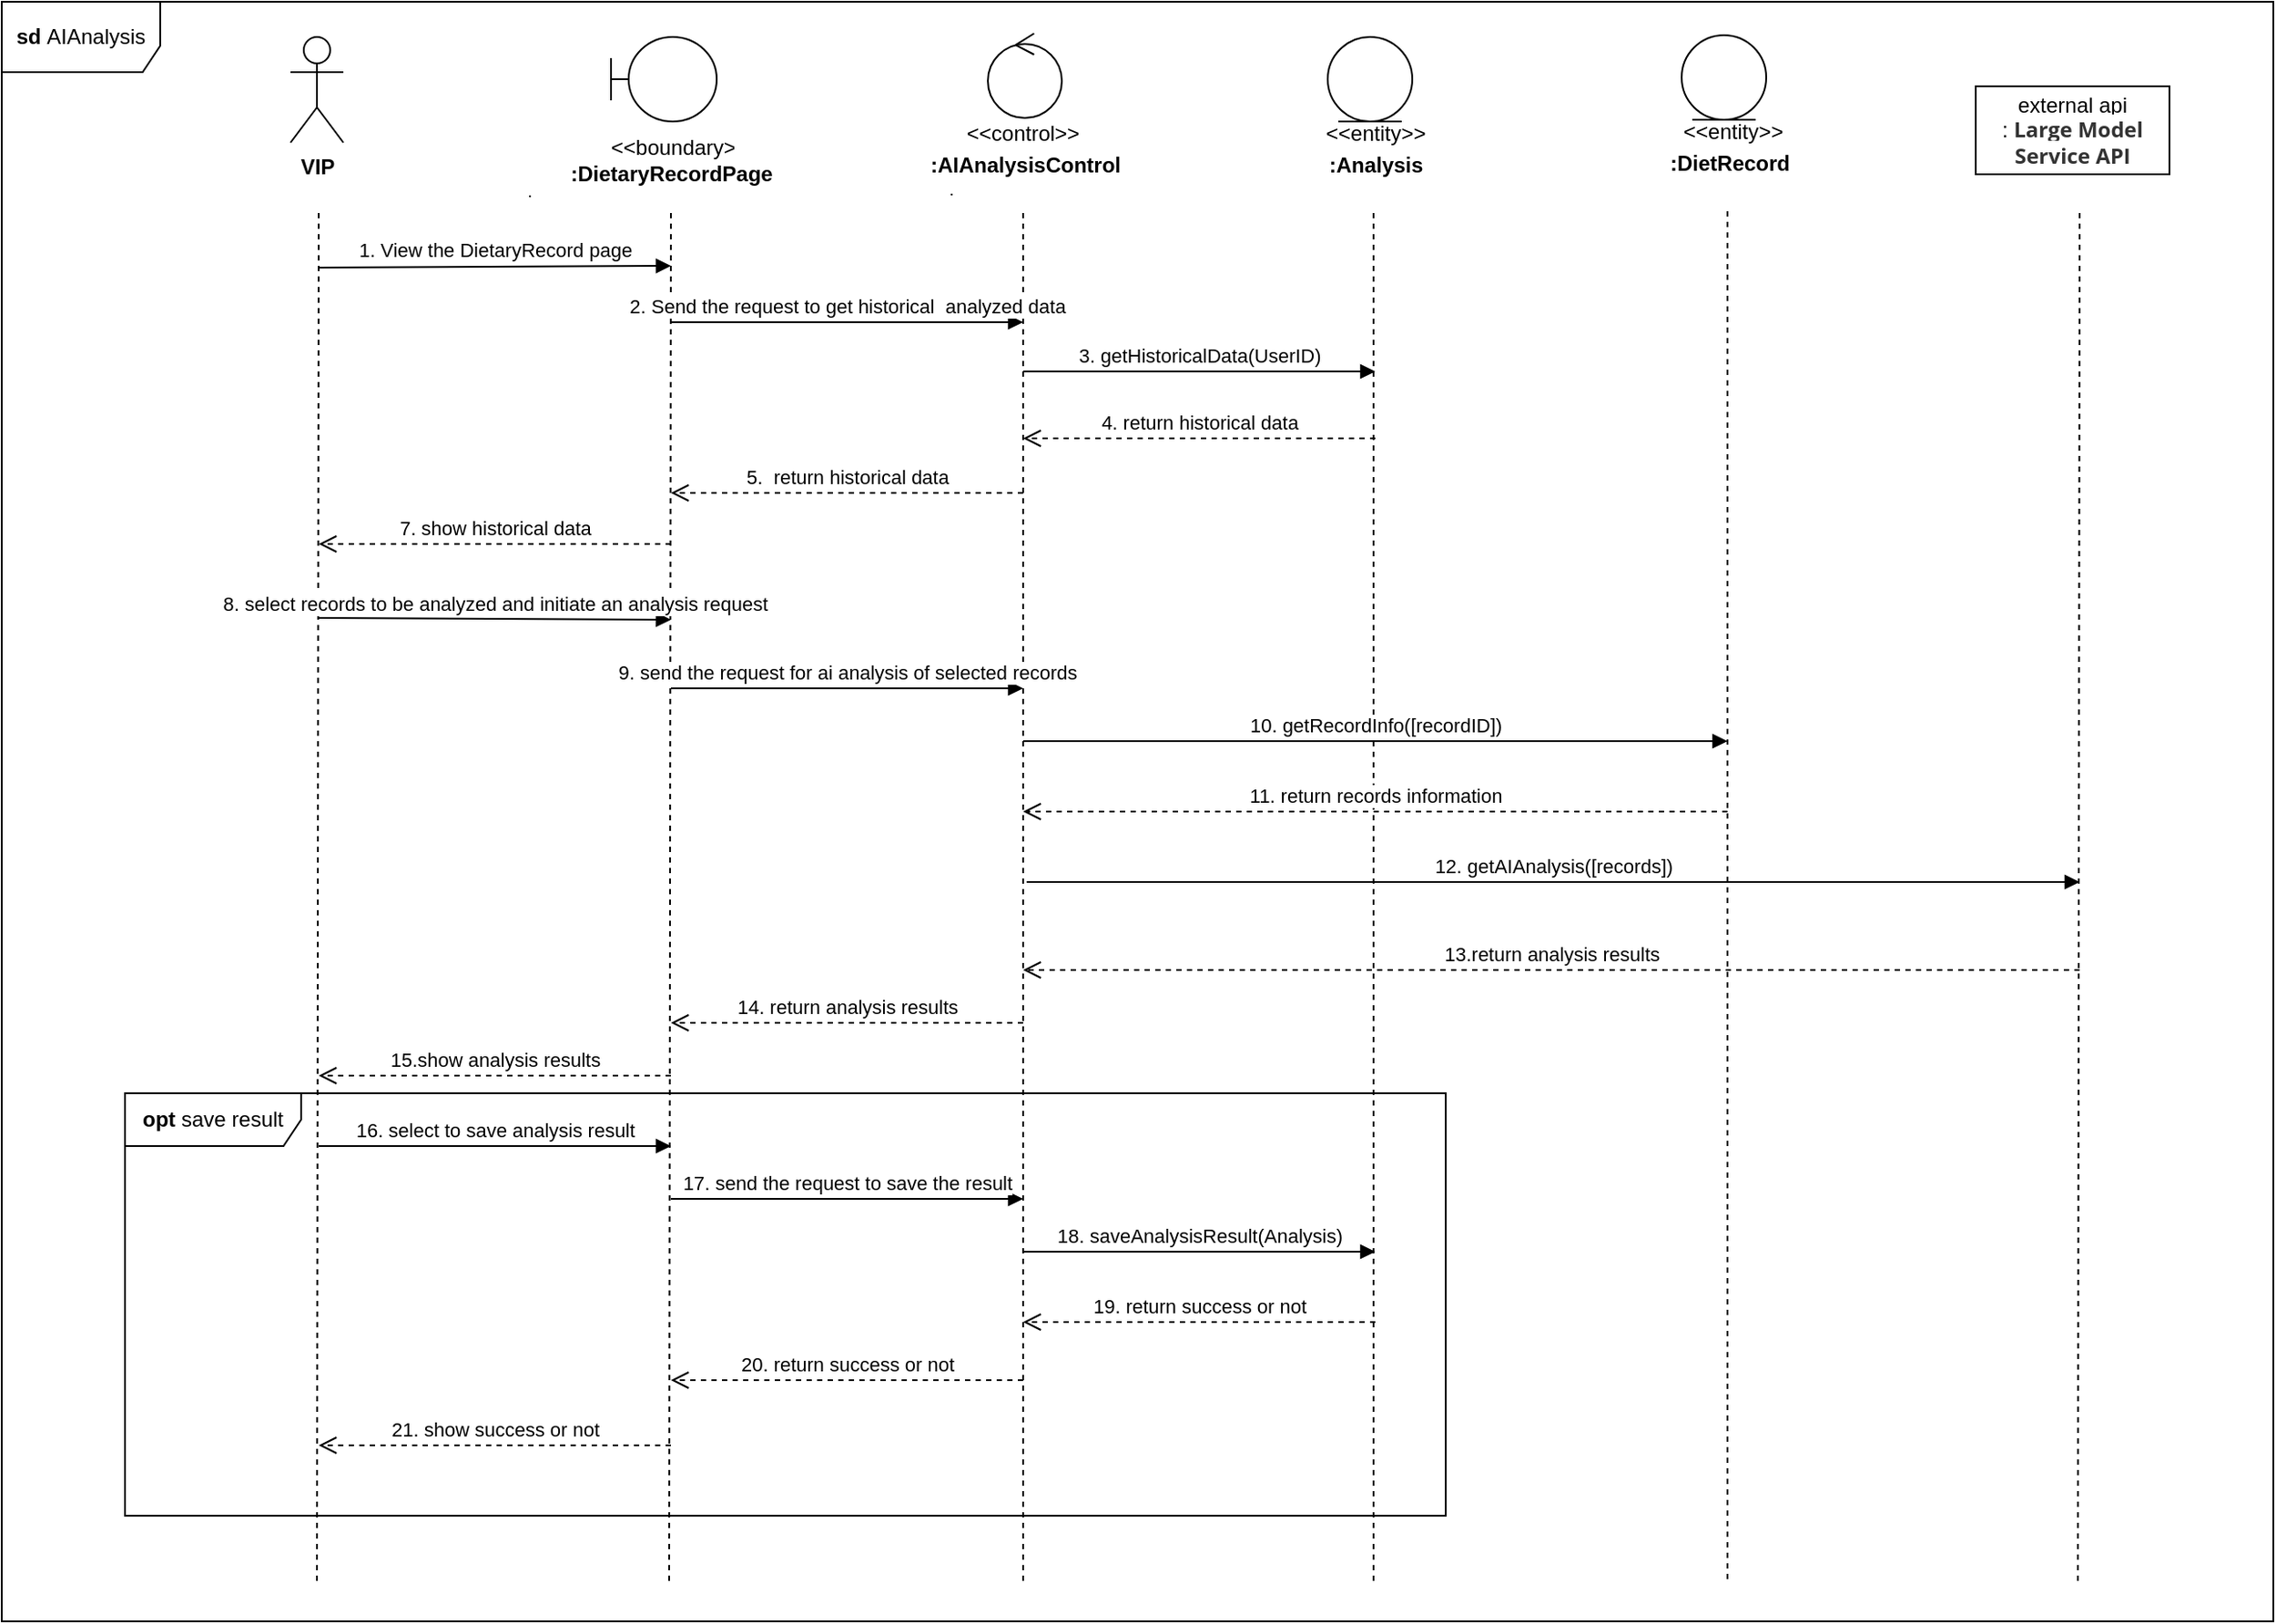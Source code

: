 <mxfile version="24.7.17">
  <diagram name="第 1 页" id="odaizRbDbTZA0L9MDEIA">
    <mxGraphModel dx="2705" dy="2435" grid="1" gridSize="10" guides="1" tooltips="1" connect="1" arrows="1" fold="1" page="1" pageScale="1" pageWidth="827" pageHeight="1169" math="0" shadow="0">
      <root>
        <mxCell id="0" />
        <mxCell id="1" parent="0" />
        <mxCell id="CWoFLmjEDW68UZ_3MUqx-1" value=":DietaryRecordPage" style="text;align=center;fontStyle=1;verticalAlign=middle;spacingLeft=3;spacingRight=3;strokeColor=none;rotatable=0;points=[[0,0.5],[1,0.5]];portConstraint=eastwest;html=1;" parent="1" vertex="1">
          <mxGeometry x="-360" y="-125" width="80" height="26" as="geometry" />
        </mxCell>
        <mxCell id="CWoFLmjEDW68UZ_3MUqx-7" value="&lt;br&gt;&lt;div&gt;&lt;br&gt;&lt;/div&gt;" style="shape=umlBoundary;whiteSpace=wrap;html=1;aspect=fixed;" parent="1" vertex="1">
          <mxGeometry x="-354" y="-190" width="60" height="48" as="geometry" />
        </mxCell>
        <mxCell id="CWoFLmjEDW68UZ_3MUqx-24" value="&lt;b&gt;VIP&lt;/b&gt;" style="shape=umlActor;verticalLabelPosition=bottom;verticalAlign=top;html=1;" parent="1" vertex="1">
          <mxGeometry x="-536" y="-190" width="30" height="60" as="geometry" />
        </mxCell>
        <mxCell id="CWoFLmjEDW68UZ_3MUqx-29" value="&amp;nbsp;" style="ellipse;shape=umlControl;whiteSpace=wrap;html=1;aspect=fixed;" parent="1" vertex="1">
          <mxGeometry x="-140" y="-192" width="42" height="48" as="geometry" />
        </mxCell>
        <mxCell id="CWoFLmjEDW68UZ_3MUqx-31" value=":AIAnalysisControl" style="text;align=center;fontStyle=1;verticalAlign=middle;spacingLeft=3;spacingRight=3;strokeColor=none;rotatable=0;points=[[0,0.5],[1,0.5]];portConstraint=eastwest;html=1;" parent="1" vertex="1">
          <mxGeometry x="-159" y="-130" width="80" height="26" as="geometry" />
        </mxCell>
        <mxCell id="CWoFLmjEDW68UZ_3MUqx-33" value="&amp;nbsp;" style="ellipse;shape=umlEntity;whiteSpace=wrap;html=1;aspect=fixed;" parent="1" vertex="1">
          <mxGeometry x="53" y="-190" width="48" height="48" as="geometry" />
        </mxCell>
        <mxCell id="CWoFLmjEDW68UZ_3MUqx-35" value=":Analysis" style="text;align=center;fontStyle=1;verticalAlign=middle;spacingLeft=3;spacingRight=3;strokeColor=none;rotatable=0;points=[[0,0.5],[1,0.5]];portConstraint=eastwest;html=1;" parent="1" vertex="1">
          <mxGeometry x="40" y="-130" width="80" height="26" as="geometry" />
        </mxCell>
        <mxCell id="CWoFLmjEDW68UZ_3MUqx-56" value="" style="endArrow=none;dashed=1;endFill=0;endSize=12;html=1;rounded=0;" parent="1" edge="1">
          <mxGeometry width="160" relative="1" as="geometry">
            <mxPoint x="-400" y="-100" as="sourcePoint" />
            <mxPoint x="-400" y="-99" as="targetPoint" />
          </mxGeometry>
        </mxCell>
        <mxCell id="CWoFLmjEDW68UZ_3MUqx-62" value="" style="endArrow=none;dashed=1;endFill=0;endSize=12;html=1;rounded=0;" parent="1" edge="1">
          <mxGeometry width="160" relative="1" as="geometry">
            <mxPoint x="-520" y="-90" as="sourcePoint" />
            <mxPoint x="-521" y="690" as="targetPoint" />
          </mxGeometry>
        </mxCell>
        <mxCell id="CWoFLmjEDW68UZ_3MUqx-73" value="" style="endArrow=none;dashed=1;endFill=0;endSize=12;html=1;rounded=0;" parent="1" edge="1">
          <mxGeometry width="160" relative="1" as="geometry">
            <mxPoint x="-120" y="-90" as="sourcePoint" />
            <mxPoint x="-120" y="690" as="targetPoint" />
            <Array as="points">
              <mxPoint x="-120" y="197" />
            </Array>
          </mxGeometry>
        </mxCell>
        <mxCell id="CWoFLmjEDW68UZ_3MUqx-77" value="" style="endArrow=none;dashed=1;endFill=0;endSize=12;html=1;rounded=0;" parent="1" edge="1">
          <mxGeometry width="160" relative="1" as="geometry">
            <mxPoint x="79" y="-90" as="sourcePoint" />
            <mxPoint x="79" y="690" as="targetPoint" />
          </mxGeometry>
        </mxCell>
        <mxCell id="CWoFLmjEDW68UZ_3MUqx-82" value="" style="endArrow=none;dashed=1;endFill=0;endSize=12;html=1;rounded=0;" parent="1" edge="1">
          <mxGeometry width="160" relative="1" as="geometry">
            <mxPoint x="-160.59" y="-101" as="sourcePoint" />
            <mxPoint x="-160.59" y="-100" as="targetPoint" />
          </mxGeometry>
        </mxCell>
        <mxCell id="CWoFLmjEDW68UZ_3MUqx-87" value="" style="endArrow=none;dashed=1;endFill=0;endSize=12;html=1;rounded=0;" parent="1" edge="1">
          <mxGeometry width="160" relative="1" as="geometry">
            <mxPoint x="-320" y="-90" as="sourcePoint" />
            <mxPoint x="-321" y="690" as="targetPoint" />
          </mxGeometry>
        </mxCell>
        <mxCell id="CWoFLmjEDW68UZ_3MUqx-92" value="1. View the DietaryRecord page" style="html=1;verticalAlign=bottom;endArrow=block;curved=0;rounded=0;" parent="1" edge="1">
          <mxGeometry x="0.007" width="80" relative="1" as="geometry">
            <mxPoint x="-520" y="-59" as="sourcePoint" />
            <mxPoint x="-320" y="-60" as="targetPoint" />
            <mxPoint as="offset" />
          </mxGeometry>
        </mxCell>
        <mxCell id="CWoFLmjEDW68UZ_3MUqx-93" value="2. Send the&amp;nbsp;request to get historical&amp;nbsp;&amp;nbsp;analyzed data" style="html=1;verticalAlign=bottom;endArrow=block;curved=0;rounded=0;" parent="1" edge="1">
          <mxGeometry width="80" relative="1" as="geometry">
            <mxPoint x="-320" y="-28" as="sourcePoint" />
            <mxPoint x="-120" y="-28" as="targetPoint" />
          </mxGeometry>
        </mxCell>
        <mxCell id="CWoFLmjEDW68UZ_3MUqx-94" value="3. getHistoricalData(UserID)" style="html=1;verticalAlign=bottom;endArrow=block;curved=0;rounded=0;" parent="1" edge="1">
          <mxGeometry width="80" relative="1" as="geometry">
            <mxPoint x="-120" as="sourcePoint" />
            <mxPoint x="80" as="targetPoint" />
            <mxPoint as="offset" />
          </mxGeometry>
        </mxCell>
        <mxCell id="CWoFLmjEDW68UZ_3MUqx-95" value="4. return historical data" style="html=1;verticalAlign=bottom;endArrow=open;dashed=1;endSize=8;curved=0;rounded=0;" parent="1" edge="1">
          <mxGeometry relative="1" as="geometry">
            <mxPoint x="80" y="38" as="sourcePoint" />
            <mxPoint x="-120" y="38" as="targetPoint" />
          </mxGeometry>
        </mxCell>
        <mxCell id="CWoFLmjEDW68UZ_3MUqx-96" value="5.&amp;nbsp; return historical data" style="html=1;verticalAlign=bottom;endArrow=open;dashed=1;endSize=8;curved=0;rounded=0;" parent="1" edge="1">
          <mxGeometry relative="1" as="geometry">
            <mxPoint x="-120" y="69" as="sourcePoint" />
            <mxPoint x="-320" y="69" as="targetPoint" />
          </mxGeometry>
        </mxCell>
        <mxCell id="CWoFLmjEDW68UZ_3MUqx-97" value="7. show historical data" style="html=1;verticalAlign=bottom;endArrow=open;dashed=1;endSize=8;curved=0;rounded=0;" parent="1" edge="1">
          <mxGeometry relative="1" as="geometry">
            <mxPoint x="-320" y="98" as="sourcePoint" />
            <mxPoint x="-520" y="98" as="targetPoint" />
          </mxGeometry>
        </mxCell>
        <mxCell id="CWoFLmjEDW68UZ_3MUqx-98" value="8. select records to be analyzed and initiate an analysis request" style="html=1;verticalAlign=bottom;endArrow=block;curved=0;rounded=0;" parent="1" edge="1">
          <mxGeometry x="0.007" width="80" relative="1" as="geometry">
            <mxPoint x="-520" y="140" as="sourcePoint" />
            <mxPoint x="-320" y="141" as="targetPoint" />
            <mxPoint as="offset" />
          </mxGeometry>
        </mxCell>
        <mxCell id="CWoFLmjEDW68UZ_3MUqx-99" value="9. send the&amp;nbsp;request for ai analysis of selected records" style="html=1;verticalAlign=bottom;endArrow=block;curved=0;rounded=0;" parent="1" edge="1">
          <mxGeometry width="80" relative="1" as="geometry">
            <mxPoint x="-320" y="180" as="sourcePoint" />
            <mxPoint x="-120" y="180" as="targetPoint" />
          </mxGeometry>
        </mxCell>
        <mxCell id="CWoFLmjEDW68UZ_3MUqx-100" value="10. getRecordInfo([recordID])" style="html=1;verticalAlign=bottom;endArrow=block;curved=0;rounded=0;" parent="1" edge="1">
          <mxGeometry width="80" relative="1" as="geometry">
            <mxPoint x="-120" y="210" as="sourcePoint" />
            <mxPoint x="280" y="210" as="targetPoint" />
          </mxGeometry>
        </mxCell>
        <mxCell id="CWoFLmjEDW68UZ_3MUqx-104" value="11. return records information" style="html=1;verticalAlign=bottom;endArrow=open;dashed=1;endSize=8;curved=0;rounded=0;" parent="1" edge="1">
          <mxGeometry relative="1" as="geometry">
            <mxPoint x="280" y="250" as="sourcePoint" />
            <mxPoint x="-120" y="250" as="targetPoint" />
          </mxGeometry>
        </mxCell>
        <mxCell id="CWoFLmjEDW68UZ_3MUqx-105" value="12. getAIAnalysis([records])" style="html=1;verticalAlign=bottom;endArrow=block;curved=0;rounded=0;" parent="1" edge="1">
          <mxGeometry width="80" relative="1" as="geometry">
            <mxPoint x="-118" y="290" as="sourcePoint" />
            <mxPoint x="480" y="290" as="targetPoint" />
          </mxGeometry>
        </mxCell>
        <mxCell id="CWoFLmjEDW68UZ_3MUqx-106" value="external api&lt;div&gt;:&amp;nbsp;&lt;strong style=&quot;white-space-collapse: preserve; box-sizing: border-box; color: rgb(51, 51, 51); font-family: &amp;quot;Open Sans&amp;quot;, &amp;quot;Clear Sans&amp;quot;, &amp;quot;Helvetica Neue&amp;quot;, Helvetica, Arial, sans-serif; orphans: 4; text-align: start; background-color: rgb(255, 255, 255);&quot;&gt;&lt;span style=&quot;box-sizing: border-box;&quot; class=&quot;md-plain&quot;&gt;&lt;font style=&quot;font-size: 12px;&quot;&gt;Large Model Service API&lt;/font&gt;&lt;/span&gt;&lt;/strong&gt;&lt;/div&gt;" style="html=1;whiteSpace=wrap;" parent="1" vertex="1">
          <mxGeometry x="421" y="-162" width="110" height="50" as="geometry" />
        </mxCell>
        <mxCell id="CWoFLmjEDW68UZ_3MUqx-107" value="" style="endArrow=none;dashed=1;endFill=0;endSize=12;html=1;rounded=0;" parent="1" edge="1">
          <mxGeometry width="160" relative="1" as="geometry">
            <mxPoint x="480" y="-90" as="sourcePoint" />
            <mxPoint x="479" y="690" as="targetPoint" />
          </mxGeometry>
        </mxCell>
        <mxCell id="CWoFLmjEDW68UZ_3MUqx-108" value="13.return analysis results" style="html=1;verticalAlign=bottom;endArrow=open;dashed=1;endSize=8;curved=0;rounded=0;" parent="1" edge="1">
          <mxGeometry relative="1" as="geometry">
            <mxPoint x="480" y="340" as="sourcePoint" />
            <mxPoint x="-120" y="340" as="targetPoint" />
          </mxGeometry>
        </mxCell>
        <mxCell id="CWoFLmjEDW68UZ_3MUqx-109" value="14. return analysis results" style="html=1;verticalAlign=bottom;endArrow=open;dashed=1;endSize=8;curved=0;rounded=0;" parent="1" edge="1">
          <mxGeometry relative="1" as="geometry">
            <mxPoint x="-120" y="370" as="sourcePoint" />
            <mxPoint x="-320" y="370" as="targetPoint" />
          </mxGeometry>
        </mxCell>
        <mxCell id="CWoFLmjEDW68UZ_3MUqx-110" value="15.show analysis results" style="html=1;verticalAlign=bottom;endArrow=open;dashed=1;endSize=8;curved=0;rounded=0;" parent="1" edge="1">
          <mxGeometry relative="1" as="geometry">
            <mxPoint x="-320" y="400" as="sourcePoint" />
            <mxPoint x="-520" y="400" as="targetPoint" />
          </mxGeometry>
        </mxCell>
        <mxCell id="CWoFLmjEDW68UZ_3MUqx-111" value="16. select to save analysis result" style="html=1;verticalAlign=bottom;endArrow=block;curved=0;rounded=0;" parent="1" edge="1">
          <mxGeometry width="80" relative="1" as="geometry">
            <mxPoint x="-520" y="440" as="sourcePoint" />
            <mxPoint x="-320" y="440" as="targetPoint" />
          </mxGeometry>
        </mxCell>
        <mxCell id="CWoFLmjEDW68UZ_3MUqx-112" value="17. send the request to save the result" style="html=1;verticalAlign=bottom;endArrow=block;curved=0;rounded=0;" parent="1" edge="1">
          <mxGeometry width="80" relative="1" as="geometry">
            <mxPoint x="-320" y="470" as="sourcePoint" />
            <mxPoint x="-120" y="470" as="targetPoint" />
          </mxGeometry>
        </mxCell>
        <mxCell id="CWoFLmjEDW68UZ_3MUqx-113" value="18. saveAnalysisResult(Analysis)" style="html=1;verticalAlign=bottom;endArrow=block;curved=0;rounded=0;" parent="1" edge="1">
          <mxGeometry width="80" relative="1" as="geometry">
            <mxPoint x="-120" y="500" as="sourcePoint" />
            <mxPoint x="80" y="500" as="targetPoint" />
          </mxGeometry>
        </mxCell>
        <mxCell id="CWoFLmjEDW68UZ_3MUqx-114" value="19. return success or not" style="html=1;verticalAlign=bottom;endArrow=open;dashed=1;endSize=8;curved=0;rounded=0;" parent="1" edge="1">
          <mxGeometry relative="1" as="geometry">
            <mxPoint x="80" y="540" as="sourcePoint" />
            <mxPoint x="-120" y="540" as="targetPoint" />
          </mxGeometry>
        </mxCell>
        <mxCell id="CWoFLmjEDW68UZ_3MUqx-115" value="20. return success or not" style="html=1;verticalAlign=bottom;endArrow=open;dashed=1;endSize=8;curved=0;rounded=0;" parent="1" edge="1">
          <mxGeometry relative="1" as="geometry">
            <mxPoint x="-120" y="573" as="sourcePoint" />
            <mxPoint x="-320" y="573" as="targetPoint" />
          </mxGeometry>
        </mxCell>
        <mxCell id="CWoFLmjEDW68UZ_3MUqx-116" value="21. show success or not" style="html=1;verticalAlign=bottom;endArrow=open;dashed=1;endSize=8;curved=0;rounded=0;" parent="1" edge="1">
          <mxGeometry relative="1" as="geometry">
            <mxPoint x="-320" y="610" as="sourcePoint" />
            <mxPoint x="-520" y="610" as="targetPoint" />
          </mxGeometry>
        </mxCell>
        <mxCell id="CWoFLmjEDW68UZ_3MUqx-118" value="&amp;lt;&amp;lt;boundary&amp;gt;&amp;gt;" style="text;strokeColor=none;fillColor=none;align=left;verticalAlign=middle;spacingLeft=4;spacingRight=4;overflow=hidden;points=[[0,0.5],[1,0.5]];portConstraint=eastwest;rotatable=0;whiteSpace=wrap;html=1;" parent="1" vertex="1">
          <mxGeometry x="-360" y="-142" width="80" height="30" as="geometry" />
        </mxCell>
        <mxCell id="CWoFLmjEDW68UZ_3MUqx-119" value="&amp;lt;&amp;lt;control&amp;gt;&amp;gt;" style="text;strokeColor=none;fillColor=none;align=left;verticalAlign=middle;spacingLeft=4;spacingRight=4;overflow=hidden;points=[[0,0.5],[1,0.5]];portConstraint=eastwest;rotatable=0;whiteSpace=wrap;html=1;" parent="1" vertex="1">
          <mxGeometry x="-158" y="-150" width="80" height="30" as="geometry" />
        </mxCell>
        <mxCell id="CWoFLmjEDW68UZ_3MUqx-120" value="&amp;lt;&amp;lt;entity&amp;gt;&amp;gt;" style="text;strokeColor=none;fillColor=none;align=left;verticalAlign=middle;spacingLeft=4;spacingRight=4;overflow=hidden;points=[[0,0.5],[1,0.5]];portConstraint=eastwest;rotatable=0;whiteSpace=wrap;html=1;" parent="1" vertex="1">
          <mxGeometry x="46" y="-150" width="80" height="30" as="geometry" />
        </mxCell>
        <mxCell id="CWoFLmjEDW68UZ_3MUqx-122" value="&lt;b&gt;opt &lt;/b&gt;save result" style="shape=umlFrame;whiteSpace=wrap;html=1;pointerEvents=0;width=100;height=30;" parent="1" vertex="1">
          <mxGeometry x="-630" y="410" width="750" height="240" as="geometry" />
        </mxCell>
        <mxCell id="CWoFLmjEDW68UZ_3MUqx-124" value="&lt;b&gt;sd &lt;/b&gt;AIAnalysis" style="shape=umlFrame;whiteSpace=wrap;html=1;pointerEvents=0;width=90;height=40;" parent="1" vertex="1">
          <mxGeometry x="-700" y="-210" width="1290" height="920" as="geometry" />
        </mxCell>
        <mxCell id="7aK9OtqR3xXOynxNZWto-1" value="&amp;nbsp;" style="ellipse;shape=umlEntity;whiteSpace=wrap;html=1;aspect=fixed;" vertex="1" parent="1">
          <mxGeometry x="254" y="-191" width="48" height="48" as="geometry" />
        </mxCell>
        <mxCell id="7aK9OtqR3xXOynxNZWto-2" value=":DietRecord" style="text;align=center;fontStyle=1;verticalAlign=middle;spacingLeft=3;spacingRight=3;strokeColor=none;rotatable=0;points=[[0,0.5],[1,0.5]];portConstraint=eastwest;html=1;" vertex="1" parent="1">
          <mxGeometry x="241" y="-131" width="80" height="26" as="geometry" />
        </mxCell>
        <mxCell id="7aK9OtqR3xXOynxNZWto-3" value="" style="endArrow=none;dashed=1;endFill=0;endSize=12;html=1;rounded=0;" edge="1" parent="1">
          <mxGeometry width="160" relative="1" as="geometry">
            <mxPoint x="280" y="-91" as="sourcePoint" />
            <mxPoint x="280" y="689" as="targetPoint" />
          </mxGeometry>
        </mxCell>
        <mxCell id="7aK9OtqR3xXOynxNZWto-4" value="&amp;lt;&amp;lt;entity&amp;gt;&amp;gt;" style="text;strokeColor=none;fillColor=none;align=left;verticalAlign=middle;spacingLeft=4;spacingRight=4;overflow=hidden;points=[[0,0.5],[1,0.5]];portConstraint=eastwest;rotatable=0;whiteSpace=wrap;html=1;" vertex="1" parent="1">
          <mxGeometry x="249" y="-151" width="80" height="30" as="geometry" />
        </mxCell>
      </root>
    </mxGraphModel>
  </diagram>
</mxfile>
